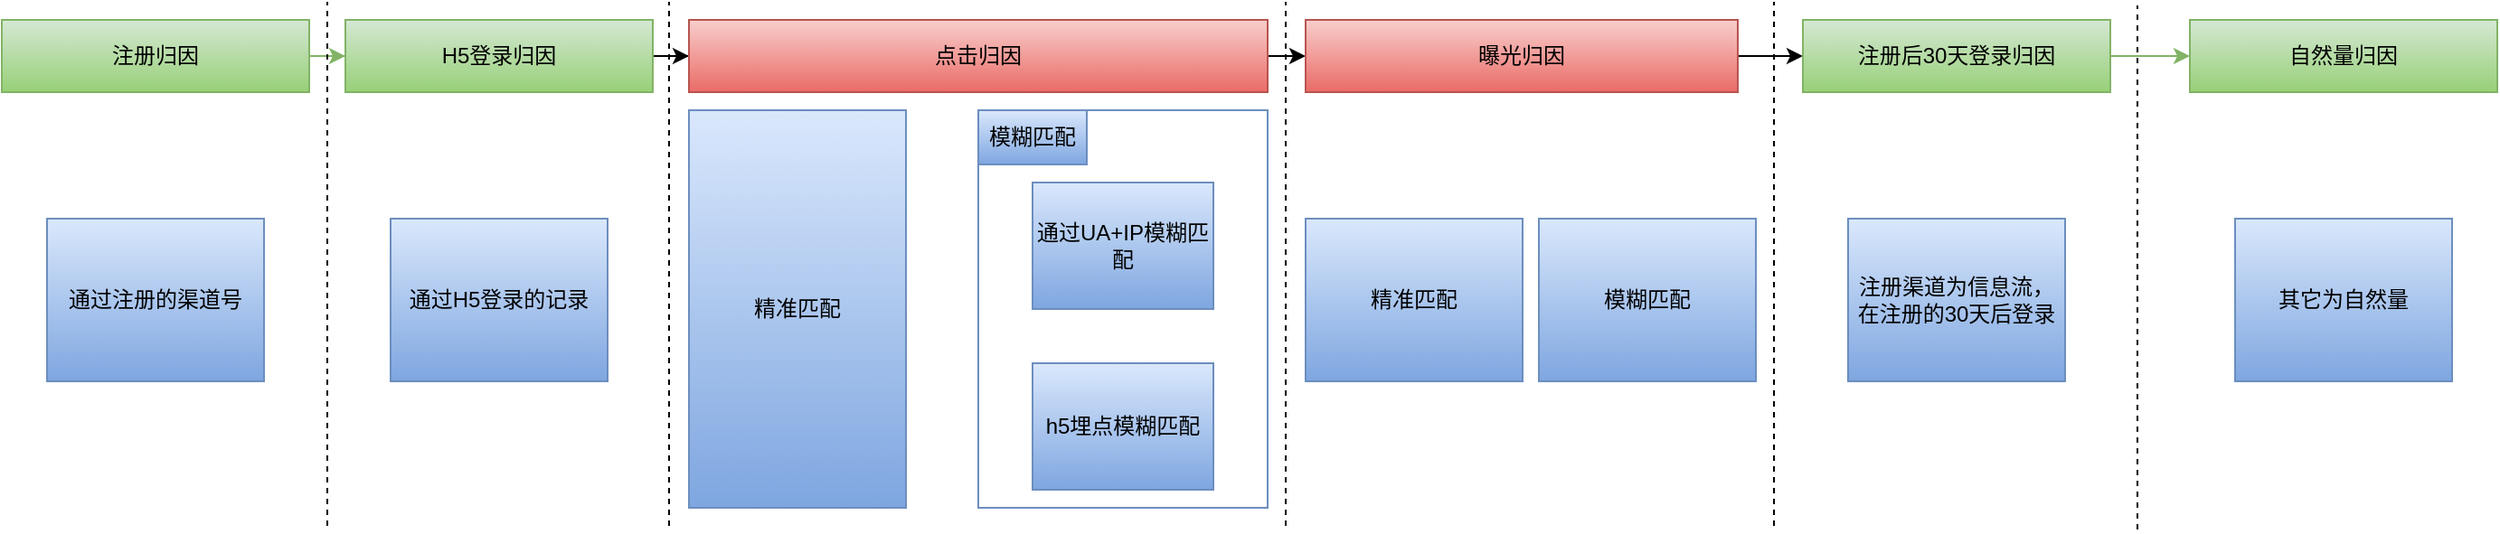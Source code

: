 <mxfile version="23.1.6" type="github">
  <diagram id="C5RBs43oDa-KdzZeNtuy" name="Page-1">
    <mxGraphModel dx="1679" dy="1057" grid="1" gridSize="10" guides="1" tooltips="1" connect="1" arrows="1" fold="1" page="1" pageScale="1" pageWidth="827" pageHeight="1169" math="0" shadow="0">
      <root>
        <mxCell id="WIyWlLk6GJQsqaUBKTNV-0" />
        <mxCell id="WIyWlLk6GJQsqaUBKTNV-1" parent="WIyWlLk6GJQsqaUBKTNV-0" />
        <mxCell id="tpETFldixP6iJdJ61BUS-14" value="" style="rounded=0;whiteSpace=wrap;html=1;fillColor=none;gradientColor=#7ea6e0;strokeColor=#6c8ebf;" vertex="1" parent="WIyWlLk6GJQsqaUBKTNV-1">
          <mxGeometry x="600" y="320" width="160" height="220" as="geometry" />
        </mxCell>
        <mxCell id="tpETFldixP6iJdJ61BUS-18" style="edgeStyle=orthogonalEdgeStyle;rounded=0;orthogonalLoop=1;jettySize=auto;html=1;fillColor=#d5e8d4;gradientColor=#97d077;strokeColor=#82b366;" edge="1" parent="WIyWlLk6GJQsqaUBKTNV-1" source="tpETFldixP6iJdJ61BUS-0" target="tpETFldixP6iJdJ61BUS-2">
          <mxGeometry relative="1" as="geometry" />
        </mxCell>
        <mxCell id="tpETFldixP6iJdJ61BUS-0" value="注册归因" style="rounded=0;whiteSpace=wrap;html=1;fillColor=#d5e8d4;strokeColor=#82b366;gradientColor=#97d077;" vertex="1" parent="WIyWlLk6GJQsqaUBKTNV-1">
          <mxGeometry x="60" y="270" width="170" height="40" as="geometry" />
        </mxCell>
        <mxCell id="tpETFldixP6iJdJ61BUS-19" style="edgeStyle=orthogonalEdgeStyle;rounded=0;orthogonalLoop=1;jettySize=auto;html=1;" edge="1" parent="WIyWlLk6GJQsqaUBKTNV-1" source="tpETFldixP6iJdJ61BUS-2" target="tpETFldixP6iJdJ61BUS-3">
          <mxGeometry relative="1" as="geometry" />
        </mxCell>
        <mxCell id="tpETFldixP6iJdJ61BUS-2" value="H5登录归因" style="rounded=0;whiteSpace=wrap;html=1;fillColor=#d5e8d4;strokeColor=#82b366;gradientColor=#97d077;" vertex="1" parent="WIyWlLk6GJQsqaUBKTNV-1">
          <mxGeometry x="250" y="270" width="170" height="40" as="geometry" />
        </mxCell>
        <mxCell id="tpETFldixP6iJdJ61BUS-20" style="edgeStyle=orthogonalEdgeStyle;rounded=0;orthogonalLoop=1;jettySize=auto;html=1;" edge="1" parent="WIyWlLk6GJQsqaUBKTNV-1" source="tpETFldixP6iJdJ61BUS-3" target="tpETFldixP6iJdJ61BUS-4">
          <mxGeometry relative="1" as="geometry" />
        </mxCell>
        <mxCell id="tpETFldixP6iJdJ61BUS-3" value="点击归因" style="rounded=0;whiteSpace=wrap;html=1;fillColor=#f8cecc;strokeColor=#b85450;gradientColor=#ea6b66;" vertex="1" parent="WIyWlLk6GJQsqaUBKTNV-1">
          <mxGeometry x="440" y="270" width="320" height="40" as="geometry" />
        </mxCell>
        <mxCell id="tpETFldixP6iJdJ61BUS-21" style="edgeStyle=orthogonalEdgeStyle;rounded=0;orthogonalLoop=1;jettySize=auto;html=1;entryX=0;entryY=0.5;entryDx=0;entryDy=0;" edge="1" parent="WIyWlLk6GJQsqaUBKTNV-1" source="tpETFldixP6iJdJ61BUS-4" target="tpETFldixP6iJdJ61BUS-5">
          <mxGeometry relative="1" as="geometry" />
        </mxCell>
        <mxCell id="tpETFldixP6iJdJ61BUS-4" value="曝光归因" style="rounded=0;whiteSpace=wrap;html=1;fillColor=#f8cecc;strokeColor=#b85450;gradientColor=#ea6b66;" vertex="1" parent="WIyWlLk6GJQsqaUBKTNV-1">
          <mxGeometry x="781" y="270" width="239" height="40" as="geometry" />
        </mxCell>
        <mxCell id="tpETFldixP6iJdJ61BUS-22" style="edgeStyle=orthogonalEdgeStyle;rounded=0;orthogonalLoop=1;jettySize=auto;html=1;fillColor=#d5e8d4;gradientColor=#97d077;strokeColor=#82b366;" edge="1" parent="WIyWlLk6GJQsqaUBKTNV-1" source="tpETFldixP6iJdJ61BUS-5" target="tpETFldixP6iJdJ61BUS-6">
          <mxGeometry relative="1" as="geometry" />
        </mxCell>
        <mxCell id="tpETFldixP6iJdJ61BUS-5" value="注册后30天登录归因" style="rounded=0;whiteSpace=wrap;html=1;fillColor=#d5e8d4;strokeColor=#82b366;gradientColor=#97d077;" vertex="1" parent="WIyWlLk6GJQsqaUBKTNV-1">
          <mxGeometry x="1056" y="270" width="170" height="40" as="geometry" />
        </mxCell>
        <mxCell id="tpETFldixP6iJdJ61BUS-6" value="自然量归因" style="rounded=0;whiteSpace=wrap;html=1;fillColor=#d5e8d4;strokeColor=#82b366;gradientColor=#97d077;" vertex="1" parent="WIyWlLk6GJQsqaUBKTNV-1">
          <mxGeometry x="1270" y="270" width="170" height="40" as="geometry" />
        </mxCell>
        <mxCell id="tpETFldixP6iJdJ61BUS-7" value="通过注册的渠道号" style="rounded=0;whiteSpace=wrap;html=1;fillColor=#dae8fc;strokeColor=#6c8ebf;gradientColor=#7ea6e0;" vertex="1" parent="WIyWlLk6GJQsqaUBKTNV-1">
          <mxGeometry x="85" y="380" width="120" height="90" as="geometry" />
        </mxCell>
        <mxCell id="tpETFldixP6iJdJ61BUS-8" value="通过H5登录的记录" style="rounded=0;whiteSpace=wrap;html=1;fillColor=#dae8fc;strokeColor=#6c8ebf;gradientColor=#7ea6e0;" vertex="1" parent="WIyWlLk6GJQsqaUBKTNV-1">
          <mxGeometry x="275" y="380" width="120" height="90" as="geometry" />
        </mxCell>
        <mxCell id="tpETFldixP6iJdJ61BUS-9" value="" style="endArrow=none;dashed=1;html=1;rounded=0;" edge="1" parent="WIyWlLk6GJQsqaUBKTNV-1">
          <mxGeometry width="50" height="50" relative="1" as="geometry">
            <mxPoint x="240" y="550" as="sourcePoint" />
            <mxPoint x="240" y="260" as="targetPoint" />
          </mxGeometry>
        </mxCell>
        <mxCell id="tpETFldixP6iJdJ61BUS-10" value="精准匹配" style="rounded=0;whiteSpace=wrap;html=1;fillColor=#dae8fc;gradientColor=#7ea6e0;strokeColor=#6c8ebf;" vertex="1" parent="WIyWlLk6GJQsqaUBKTNV-1">
          <mxGeometry x="440" y="320" width="120" height="220" as="geometry" />
        </mxCell>
        <mxCell id="tpETFldixP6iJdJ61BUS-11" value="通过UA+IP模糊匹配" style="rounded=0;whiteSpace=wrap;html=1;fillColor=#dae8fc;gradientColor=#7ea6e0;strokeColor=#6c8ebf;" vertex="1" parent="WIyWlLk6GJQsqaUBKTNV-1">
          <mxGeometry x="630" y="360" width="100" height="70" as="geometry" />
        </mxCell>
        <mxCell id="tpETFldixP6iJdJ61BUS-12" value="h5埋点模糊匹配" style="rounded=0;whiteSpace=wrap;html=1;fillColor=#dae8fc;gradientColor=#7ea6e0;strokeColor=#6c8ebf;" vertex="1" parent="WIyWlLk6GJQsqaUBKTNV-1">
          <mxGeometry x="630" y="460" width="100" height="70" as="geometry" />
        </mxCell>
        <mxCell id="tpETFldixP6iJdJ61BUS-15" value="模糊匹配" style="text;html=1;align=center;verticalAlign=middle;whiteSpace=wrap;rounded=0;fillColor=#dae8fc;strokeColor=#6c8ebf;gradientColor=#7ea6e0;" vertex="1" parent="WIyWlLk6GJQsqaUBKTNV-1">
          <mxGeometry x="600" y="320" width="60" height="30" as="geometry" />
        </mxCell>
        <mxCell id="tpETFldixP6iJdJ61BUS-16" value="" style="endArrow=none;dashed=1;html=1;rounded=0;" edge="1" parent="WIyWlLk6GJQsqaUBKTNV-1">
          <mxGeometry width="50" height="50" relative="1" as="geometry">
            <mxPoint x="429" y="550" as="sourcePoint" />
            <mxPoint x="429" y="260" as="targetPoint" />
          </mxGeometry>
        </mxCell>
        <mxCell id="tpETFldixP6iJdJ61BUS-17" value="" style="endArrow=none;dashed=1;html=1;rounded=0;" edge="1" parent="WIyWlLk6GJQsqaUBKTNV-1">
          <mxGeometry width="50" height="50" relative="1" as="geometry">
            <mxPoint x="770" y="550" as="sourcePoint" />
            <mxPoint x="770" y="260" as="targetPoint" />
          </mxGeometry>
        </mxCell>
        <mxCell id="tpETFldixP6iJdJ61BUS-23" value="" style="endArrow=none;dashed=1;html=1;rounded=0;" edge="1" parent="WIyWlLk6GJQsqaUBKTNV-1">
          <mxGeometry width="50" height="50" relative="1" as="geometry">
            <mxPoint x="1040" y="550" as="sourcePoint" />
            <mxPoint x="1040" y="260" as="targetPoint" />
          </mxGeometry>
        </mxCell>
        <mxCell id="tpETFldixP6iJdJ61BUS-24" value="" style="endArrow=none;dashed=1;html=1;rounded=0;" edge="1" parent="WIyWlLk6GJQsqaUBKTNV-1">
          <mxGeometry width="50" height="50" relative="1" as="geometry">
            <mxPoint x="1241" y="552" as="sourcePoint" />
            <mxPoint x="1241" y="262" as="targetPoint" />
          </mxGeometry>
        </mxCell>
        <mxCell id="tpETFldixP6iJdJ61BUS-25" value="精准匹配" style="rounded=0;whiteSpace=wrap;html=1;fillColor=#dae8fc;strokeColor=#6c8ebf;gradientColor=#7ea6e0;" vertex="1" parent="WIyWlLk6GJQsqaUBKTNV-1">
          <mxGeometry x="781" y="380" width="120" height="90" as="geometry" />
        </mxCell>
        <mxCell id="tpETFldixP6iJdJ61BUS-26" value="模糊匹配" style="rounded=0;whiteSpace=wrap;html=1;fillColor=#dae8fc;strokeColor=#6c8ebf;gradientColor=#7ea6e0;" vertex="1" parent="WIyWlLk6GJQsqaUBKTNV-1">
          <mxGeometry x="910" y="380" width="120" height="90" as="geometry" />
        </mxCell>
        <mxCell id="tpETFldixP6iJdJ61BUS-28" value="注册渠道为信息流，在注册的30天后登录" style="rounded=0;whiteSpace=wrap;html=1;fillColor=#dae8fc;strokeColor=#6c8ebf;gradientColor=#7ea6e0;" vertex="1" parent="WIyWlLk6GJQsqaUBKTNV-1">
          <mxGeometry x="1081" y="380" width="120" height="90" as="geometry" />
        </mxCell>
        <mxCell id="tpETFldixP6iJdJ61BUS-29" value="其它为自然量" style="rounded=0;whiteSpace=wrap;html=1;fillColor=#dae8fc;strokeColor=#6c8ebf;gradientColor=#7ea6e0;" vertex="1" parent="WIyWlLk6GJQsqaUBKTNV-1">
          <mxGeometry x="1295" y="380" width="120" height="90" as="geometry" />
        </mxCell>
      </root>
    </mxGraphModel>
  </diagram>
</mxfile>
